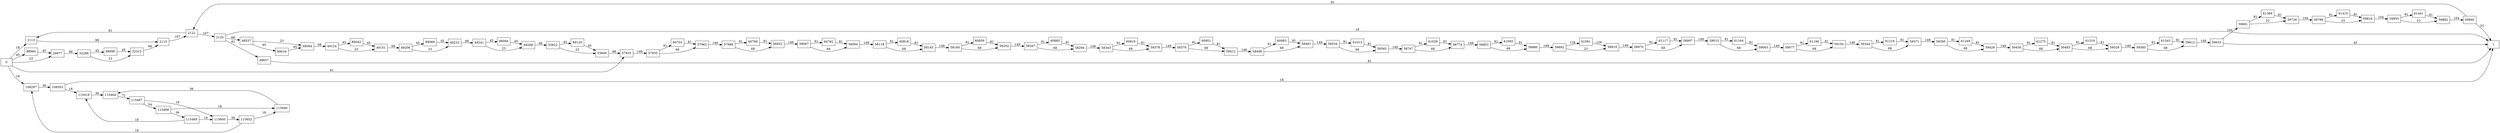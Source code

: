 digraph {
	graph [rankdir=LR]
	node [shape=rectangle]
	2113 -> 2115 [label=99]
	2115 -> 2122 [label=167]
	2122 -> 2125 [label=167]
	2122 -> 2113 [label=81]
	2125 -> 1 [label=18]
	2125 -> 48537 [label=68]
	2125 -> 88657 [label=81]
	29977 -> 32288 [label=68]
	32288 -> 32315 [label=23]
	32288 -> 88990 [label=45]
	32315 -> 2115 [label=68]
	48537 -> 48564 [label=23]
	48537 -> 89016 [label=45]
	48564 -> 49124 [label=68]
	49124 -> 49151 [label=23]
	49124 -> 89042 [label=45]
	49151 -> 49206 [label=68]
	49206 -> 49233 [label=23]
	49206 -> 89068 [label=45]
	49233 -> 49241 [label=68]
	49241 -> 49268 [label=23]
	49241 -> 89094 [label=45]
	49268 -> 53822 [label=68]
	53822 -> 53849 [label=23]
	53822 -> 89120 [label=45]
	53849 -> 57933 [label=68]
	57933 -> 57935 [label=149]
	57935 -> 57962 [label=68]
	57935 -> 60703 [label=81]
	57962 -> 57988 [label=149]
	57988 -> 58052 [label=68]
	57988 -> 60766 [label=81]
	58052 -> 58067 [label=149]
	58067 -> 58094 [label=68]
	58067 -> 60792 [label=81]
	58094 -> 58118 [label=149]
	58118 -> 58145 [label=68]
	58118 -> 60818 [label=81]
	58145 -> 58160 [label=149]
	58160 -> 58202 [label=68]
	58160 -> 60859 [label=81]
	58202 -> 58267 [label=149]
	58267 -> 58294 [label=68]
	58267 -> 60885 [label=81]
	58294 -> 58343 [label=149]
	58343 -> 58378 [label=68]
	58343 -> 60919 [label=81]
	58378 -> 58379 [label=149]
	58379 -> 58412 [label=68]
	58379 -> 60951 [label=81]
	58412 -> 58448 [label=149]
	58448 -> 58481 [label=68]
	58448 -> 60983 [label=81]
	58481 -> 58534 [label=149]
	58534 -> 58565 [label=68]
	58534 -> 61013 [label=81]
	58565 -> 58747 [label=149]
	58747 -> 58774 [label=68]
	58747 -> 61039 [label=81]
	58774 -> 58853 [label=149]
	58853 -> 58880 [label=68]
	58853 -> 61065 [label=81]
	58880 -> 58892 [label=149]
	58892 -> 58919 [label=23]
	58892 -> 61091 [label=126]
	58919 -> 58970 [label=149]
	58970 -> 58997 [label=68]
	58970 -> 61117 [label=81]
	58997 -> 59015 [label=149]
	59015 -> 59063 [label=68]
	59015 -> 61164 [label=81]
	59063 -> 59077 [label=149]
	59077 -> 59104 [label=68]
	59077 -> 61190 [label=81]
	59104 -> 59344 [label=149]
	59344 -> 59371 [label=68]
	59344 -> 61216 [label=81]
	59371 -> 59395 [label=149]
	59395 -> 59429 [label=68]
	59395 -> 61249 [label=81]
	59429 -> 59456 [label=149]
	59456 -> 59483 [label=68]
	59456 -> 61275 [label=81]
	59483 -> 59528 [label=68]
	59483 -> 61319 [label=81]
	59528 -> 59585 [label=149]
	59585 -> 59612 [label=68]
	59585 -> 61345 [label=81]
	59612 -> 59633 [label=149]
	59633 -> 1 [label=45]
	59633 -> 59681 [label=104]
	59681 -> 59726 [label=23]
	59681 -> 61389 [label=81]
	59726 -> 59789 [label=104]
	59789 -> 59816 [label=23]
	59789 -> 61415 [label=81]
	59816 -> 59855 [label=104]
	59855 -> 59882 [label=23]
	59855 -> 61441 [label=81]
	59882 -> 59940 [label=104]
	59940 -> 1 [label=23]
	59940 -> 2122 [label=81]
	60703 -> 57962 [label=81]
	60766 -> 58052 [label=81]
	60792 -> 58094 [label=81]
	60818 -> 58145 [label=81]
	60859 -> 58202 [label=81]
	60885 -> 58294 [label=81]
	60919 -> 58378 [label=81]
	60951 -> 58412 [label=81]
	60983 -> 58481 [label=81]
	61013 -> 58565 [label=81]
	61039 -> 58774 [label=81]
	61065 -> 58880 [label=81]
	61091 -> 58919 [label=126]
	61117 -> 58997 [label=81]
	61164 -> 59063 [label=81]
	61190 -> 59104 [label=81]
	61216 -> 59371 [label=81]
	61249 -> 59429 [label=81]
	61275 -> 59483 [label=81]
	61319 -> 59528 [label=81]
	61345 -> 59612 [label=81]
	61389 -> 59726 [label=81]
	61415 -> 59816 [label=81]
	61441 -> 59882 [label=81]
	88657 -> 1 [label=81]
	88964 -> 29977 [label=45]
	88990 -> 32315 [label=45]
	89016 -> 48564 [label=45]
	89042 -> 49151 [label=45]
	89068 -> 49233 [label=45]
	89094 -> 49268 [label=45]
	89120 -> 53849 [label=45]
	108297 -> 108303 [label=36]
	108303 -> 115418 [label=18]
	108303 -> 1 [label=18]
	115418 -> 115464 [label=36]
	115464 -> 115467 [label=72]
	115467 -> 115468 [label=54]
	115467 -> 115600 [label=18]
	115468 -> 115469 [label=36]
	115468 -> 115690 [label=18]
	115469 -> 115418 [label=18]
	115469 -> 115600 [label=18]
	115600 -> 115652 [label=36]
	115652 -> 115690 [label=18]
	115652 -> 108297 [label=18]
	115690 -> 115464 [label=36]
	0 -> 29977 [label=23]
	0 -> 2113 [label=18]
	0 -> 57933 [label=81]
	0 -> 88964 [label=45]
	0 -> 108297 [label=18]
}
